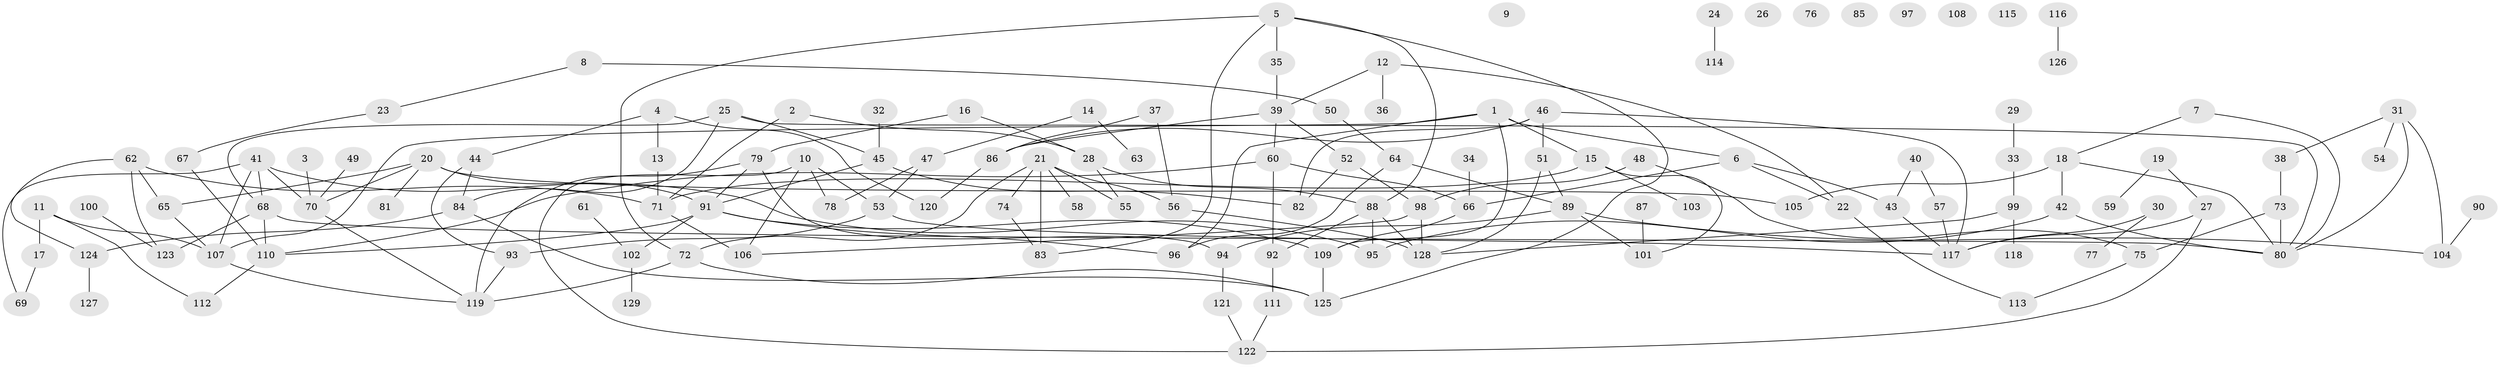 // coarse degree distribution, {8: 0.08771929824561403, 7: 0.03508771929824561, 4: 0.08771929824561403, 5: 0.10526315789473684, 3: 0.19298245614035087, 2: 0.17543859649122806, 6: 0.017543859649122806, 1: 0.2631578947368421, 10: 0.03508771929824561}
// Generated by graph-tools (version 1.1) at 2025/48/03/04/25 22:48:26]
// undirected, 129 vertices, 176 edges
graph export_dot {
  node [color=gray90,style=filled];
  1;
  2;
  3;
  4;
  5;
  6;
  7;
  8;
  9;
  10;
  11;
  12;
  13;
  14;
  15;
  16;
  17;
  18;
  19;
  20;
  21;
  22;
  23;
  24;
  25;
  26;
  27;
  28;
  29;
  30;
  31;
  32;
  33;
  34;
  35;
  36;
  37;
  38;
  39;
  40;
  41;
  42;
  43;
  44;
  45;
  46;
  47;
  48;
  49;
  50;
  51;
  52;
  53;
  54;
  55;
  56;
  57;
  58;
  59;
  60;
  61;
  62;
  63;
  64;
  65;
  66;
  67;
  68;
  69;
  70;
  71;
  72;
  73;
  74;
  75;
  76;
  77;
  78;
  79;
  80;
  81;
  82;
  83;
  84;
  85;
  86;
  87;
  88;
  89;
  90;
  91;
  92;
  93;
  94;
  95;
  96;
  97;
  98;
  99;
  100;
  101;
  102;
  103;
  104;
  105;
  106;
  107;
  108;
  109;
  110;
  111;
  112;
  113;
  114;
  115;
  116;
  117;
  118;
  119;
  120;
  121;
  122;
  123;
  124;
  125;
  126;
  127;
  128;
  129;
  1 -- 6;
  1 -- 15;
  1 -- 96;
  1 -- 107;
  1 -- 109;
  2 -- 28;
  2 -- 71;
  3 -- 70;
  4 -- 13;
  4 -- 44;
  4 -- 120;
  5 -- 35;
  5 -- 72;
  5 -- 83;
  5 -- 88;
  5 -- 125;
  6 -- 22;
  6 -- 43;
  6 -- 66;
  7 -- 18;
  7 -- 80;
  8 -- 23;
  8 -- 50;
  10 -- 53;
  10 -- 78;
  10 -- 106;
  10 -- 122;
  11 -- 17;
  11 -- 107;
  11 -- 112;
  12 -- 22;
  12 -- 36;
  12 -- 39;
  13 -- 71;
  14 -- 47;
  14 -- 63;
  15 -- 71;
  15 -- 101;
  15 -- 103;
  16 -- 28;
  16 -- 79;
  17 -- 69;
  18 -- 42;
  18 -- 80;
  18 -- 105;
  19 -- 27;
  19 -- 59;
  20 -- 65;
  20 -- 70;
  20 -- 81;
  20 -- 91;
  20 -- 105;
  21 -- 55;
  21 -- 56;
  21 -- 58;
  21 -- 72;
  21 -- 74;
  21 -- 83;
  22 -- 113;
  23 -- 67;
  24 -- 114;
  25 -- 45;
  25 -- 68;
  25 -- 80;
  25 -- 84;
  27 -- 117;
  27 -- 122;
  28 -- 55;
  28 -- 88;
  29 -- 33;
  30 -- 77;
  30 -- 117;
  31 -- 38;
  31 -- 54;
  31 -- 80;
  31 -- 104;
  32 -- 45;
  33 -- 99;
  34 -- 66;
  35 -- 39;
  37 -- 56;
  37 -- 86;
  38 -- 73;
  39 -- 52;
  39 -- 60;
  39 -- 86;
  40 -- 43;
  40 -- 57;
  41 -- 68;
  41 -- 69;
  41 -- 70;
  41 -- 95;
  41 -- 107;
  42 -- 80;
  42 -- 95;
  43 -- 117;
  44 -- 84;
  44 -- 93;
  45 -- 82;
  45 -- 91;
  46 -- 51;
  46 -- 82;
  46 -- 86;
  46 -- 117;
  47 -- 53;
  47 -- 78;
  48 -- 75;
  48 -- 98;
  49 -- 70;
  50 -- 64;
  51 -- 89;
  51 -- 128;
  52 -- 82;
  52 -- 98;
  53 -- 93;
  53 -- 117;
  56 -- 128;
  57 -- 117;
  60 -- 66;
  60 -- 92;
  60 -- 110;
  61 -- 102;
  62 -- 65;
  62 -- 71;
  62 -- 123;
  62 -- 124;
  64 -- 89;
  64 -- 96;
  65 -- 107;
  66 -- 109;
  67 -- 110;
  68 -- 80;
  68 -- 110;
  68 -- 123;
  70 -- 119;
  71 -- 106;
  72 -- 119;
  72 -- 125;
  73 -- 75;
  73 -- 80;
  74 -- 83;
  75 -- 113;
  79 -- 91;
  79 -- 94;
  79 -- 119;
  84 -- 124;
  84 -- 125;
  86 -- 120;
  87 -- 101;
  88 -- 92;
  88 -- 95;
  88 -- 128;
  89 -- 94;
  89 -- 101;
  89 -- 104;
  90 -- 104;
  91 -- 96;
  91 -- 102;
  91 -- 109;
  91 -- 110;
  92 -- 111;
  93 -- 119;
  94 -- 121;
  98 -- 106;
  98 -- 128;
  99 -- 118;
  99 -- 128;
  100 -- 123;
  102 -- 129;
  107 -- 119;
  109 -- 125;
  110 -- 112;
  111 -- 122;
  116 -- 126;
  121 -- 122;
  124 -- 127;
}
